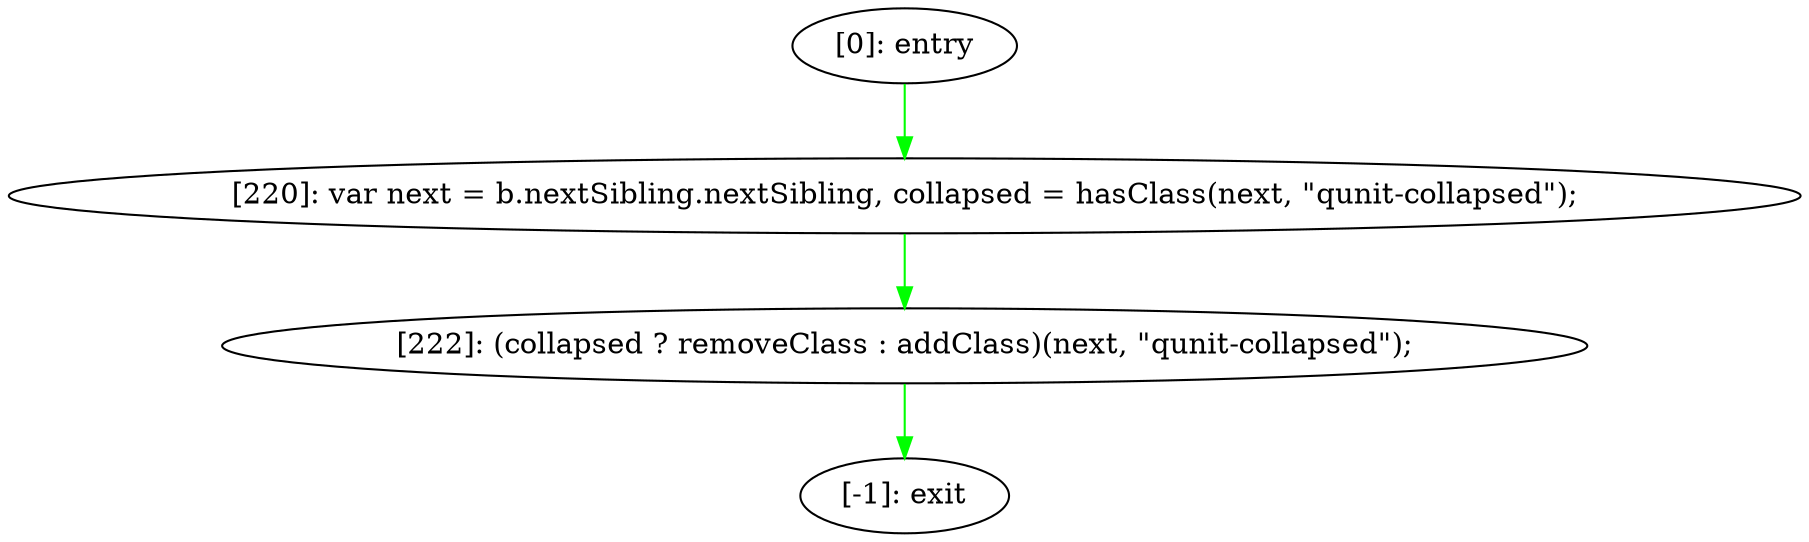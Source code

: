 digraph {
"0" [label="[222]: (collapsed ? removeClass : addClass)(next, \"qunit-collapsed\");\n"] 
"1" [label="[-1]: exit"] 
"2" [label="[0]: entry"] 
"3" [label="[220]: var next = b.nextSibling.nextSibling, collapsed = hasClass(next, \"qunit-collapsed\");\n"] 
"0" -> "1" [label="" color="green"] 
"2" -> "3" [label="" color="green"] 
"3" -> "0" [label="" color="green"] 
}
